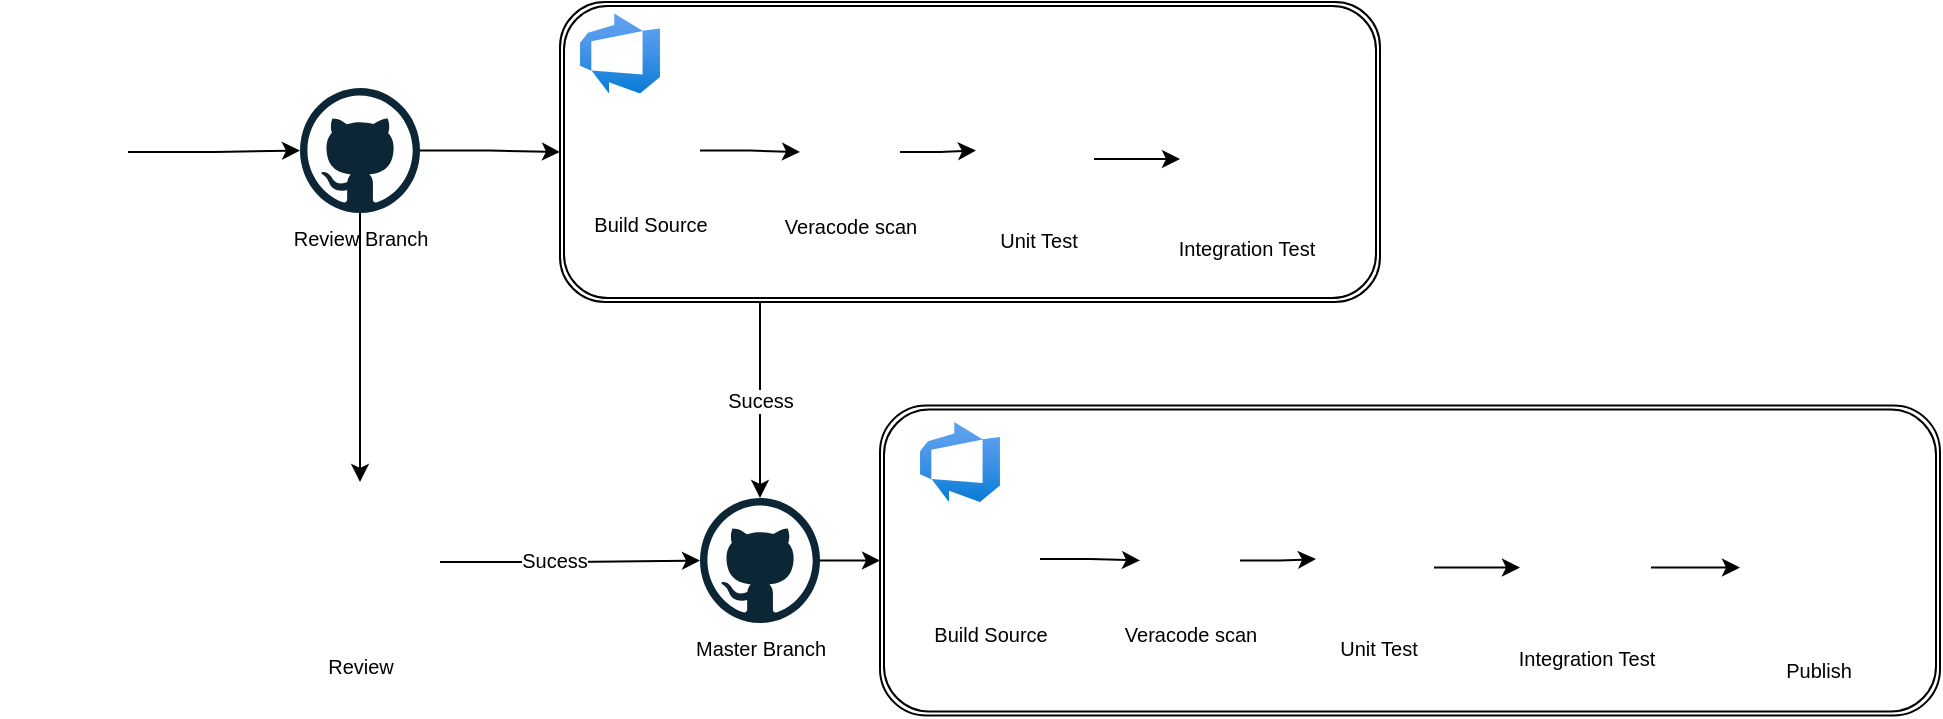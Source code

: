 <mxfile version="15.5.5" type="github">
  <diagram id="Ej70ZjaEq2M4L3pgRUde" name="Page-1">
    <mxGraphModel dx="1422" dy="705" grid="1" gridSize="10" guides="1" tooltips="1" connect="1" arrows="1" fold="1" page="1" pageScale="1" pageWidth="850" pageHeight="1100" math="0" shadow="0">
      <root>
        <mxCell id="0" />
        <mxCell id="1" parent="0" />
        <mxCell id="VzXeBZxzgqzsdJ8qDBCJ-18" style="edgeStyle=orthogonalEdgeStyle;rounded=0;orthogonalLoop=1;jettySize=auto;html=1;fontSize=10;" edge="1" parent="1" source="VzXeBZxzgqzsdJ8qDBCJ-8" target="VzXeBZxzgqzsdJ8qDBCJ-17">
          <mxGeometry relative="1" as="geometry" />
        </mxCell>
        <mxCell id="VzXeBZxzgqzsdJ8qDBCJ-8" value="" style="shape=image;html=1;verticalAlign=top;verticalLabelPosition=bottom;labelBackgroundColor=#ffffff;imageAspect=0;aspect=fixed;image=https://cdn4.iconfinder.com/data/icons/thin-line-icons-for-seo-and-development-1/64/seo_programming-128.png;fontSize=10;" vertex="1" parent="1">
          <mxGeometry x="100" y="173" width="64" height="64" as="geometry" />
        </mxCell>
        <mxCell id="VzXeBZxzgqzsdJ8qDBCJ-21" style="edgeStyle=orthogonalEdgeStyle;rounded=0;orthogonalLoop=1;jettySize=auto;html=1;entryX=0;entryY=0.5;entryDx=0;entryDy=0;fontSize=10;" edge="1" parent="1" source="VzXeBZxzgqzsdJ8qDBCJ-17" target="VzXeBZxzgqzsdJ8qDBCJ-19">
          <mxGeometry relative="1" as="geometry" />
        </mxCell>
        <mxCell id="VzXeBZxzgqzsdJ8qDBCJ-26" style="edgeStyle=orthogonalEdgeStyle;rounded=0;orthogonalLoop=1;jettySize=auto;html=1;fontSize=10;" edge="1" parent="1" source="VzXeBZxzgqzsdJ8qDBCJ-17" target="VzXeBZxzgqzsdJ8qDBCJ-25">
          <mxGeometry relative="1" as="geometry" />
        </mxCell>
        <mxCell id="VzXeBZxzgqzsdJ8qDBCJ-17" value="Review Branch" style="dashed=0;outlineConnect=0;html=1;align=center;labelPosition=center;verticalLabelPosition=bottom;verticalAlign=top;shape=mxgraph.weblogos.github;fontSize=10;" vertex="1" parent="1">
          <mxGeometry x="250" y="173" width="60" height="62.5" as="geometry" />
        </mxCell>
        <mxCell id="VzXeBZxzgqzsdJ8qDBCJ-37" value="Sucess" style="edgeStyle=orthogonalEdgeStyle;rounded=0;orthogonalLoop=1;jettySize=auto;html=1;fontSize=10;" edge="1" parent="1" source="VzXeBZxzgqzsdJ8qDBCJ-19" target="VzXeBZxzgqzsdJ8qDBCJ-36">
          <mxGeometry relative="1" as="geometry">
            <Array as="points">
              <mxPoint x="480" y="310" />
              <mxPoint x="480" y="310" />
            </Array>
          </mxGeometry>
        </mxCell>
        <mxCell id="VzXeBZxzgqzsdJ8qDBCJ-19" value="" style="shape=ext;double=1;rounded=1;whiteSpace=wrap;html=1;fontSize=10;" vertex="1" parent="1">
          <mxGeometry x="380" y="130" width="410" height="150" as="geometry" />
        </mxCell>
        <mxCell id="VzXeBZxzgqzsdJ8qDBCJ-24" style="edgeStyle=orthogonalEdgeStyle;rounded=0;orthogonalLoop=1;jettySize=auto;html=1;entryX=0;entryY=0.5;entryDx=0;entryDy=0;fontSize=10;" edge="1" parent="1" source="VzXeBZxzgqzsdJ8qDBCJ-22" target="VzXeBZxzgqzsdJ8qDBCJ-23">
          <mxGeometry relative="1" as="geometry" />
        </mxCell>
        <mxCell id="VzXeBZxzgqzsdJ8qDBCJ-22" value="Build Source" style="shape=image;html=1;verticalAlign=top;verticalLabelPosition=bottom;labelBackgroundColor=#ffffff;imageAspect=0;aspect=fixed;image=https://cdn3.iconfinder.com/data/icons/filled-construction-1/64/Artboard_18-128.png;fontSize=10;" vertex="1" parent="1">
          <mxGeometry x="400" y="179.25" width="50" height="50" as="geometry" />
        </mxCell>
        <mxCell id="VzXeBZxzgqzsdJ8qDBCJ-28" style="edgeStyle=orthogonalEdgeStyle;rounded=0;orthogonalLoop=1;jettySize=auto;html=1;fontSize=10;" edge="1" parent="1" source="VzXeBZxzgqzsdJ8qDBCJ-23">
          <mxGeometry relative="1" as="geometry">
            <mxPoint x="588" y="204.3" as="targetPoint" />
          </mxGeometry>
        </mxCell>
        <mxCell id="VzXeBZxzgqzsdJ8qDBCJ-23" value="Veracode scan" style="shape=image;html=1;verticalAlign=top;verticalLabelPosition=bottom;labelBackgroundColor=#ffffff;imageAspect=0;aspect=fixed;image=https://cdn2.iconfinder.com/data/icons/analytic-investment-and-balanced-scorecard/512/433_3d_dimensional_holographic_scan_scanner_3d_print_printing-128.png;fontSize=10;" vertex="1" parent="1">
          <mxGeometry x="500" y="180" width="50" height="50" as="geometry" />
        </mxCell>
        <mxCell id="VzXeBZxzgqzsdJ8qDBCJ-38" style="edgeStyle=orthogonalEdgeStyle;rounded=0;orthogonalLoop=1;jettySize=auto;html=1;fontSize=10;" edge="1" parent="1" source="VzXeBZxzgqzsdJ8qDBCJ-25" target="VzXeBZxzgqzsdJ8qDBCJ-36">
          <mxGeometry relative="1" as="geometry" />
        </mxCell>
        <mxCell id="VzXeBZxzgqzsdJ8qDBCJ-40" value="Sucess" style="edgeLabel;html=1;align=center;verticalAlign=middle;resizable=0;points=[];fontSize=10;" vertex="1" connectable="0" parent="VzXeBZxzgqzsdJ8qDBCJ-38">
          <mxGeometry x="-0.131" y="1" relative="1" as="geometry">
            <mxPoint as="offset" />
          </mxGeometry>
        </mxCell>
        <mxCell id="VzXeBZxzgqzsdJ8qDBCJ-25" value="Review" style="shape=image;html=1;verticalAlign=top;verticalLabelPosition=bottom;labelBackgroundColor=#ffffff;imageAspect=0;aspect=fixed;image=https://cdn3.iconfinder.com/data/icons/customer-support-24/64/customer-satisfaction-system-review-evaluation-128.png;fontSize=10;" vertex="1" parent="1">
          <mxGeometry x="240" y="370" width="80" height="80" as="geometry" />
        </mxCell>
        <mxCell id="VzXeBZxzgqzsdJ8qDBCJ-35" style="edgeStyle=orthogonalEdgeStyle;rounded=0;orthogonalLoop=1;jettySize=auto;html=1;entryX=0;entryY=0.5;entryDx=0;entryDy=0;fontSize=10;" edge="1" parent="1" source="VzXeBZxzgqzsdJ8qDBCJ-29" target="VzXeBZxzgqzsdJ8qDBCJ-32">
          <mxGeometry relative="1" as="geometry" />
        </mxCell>
        <mxCell id="VzXeBZxzgqzsdJ8qDBCJ-29" value="Unit Test" style="shape=image;html=1;verticalAlign=top;verticalLabelPosition=bottom;labelBackgroundColor=#ffffff;imageAspect=0;aspect=fixed;image=https://cdn0.iconfinder.com/data/icons/gcons-2/21/test1-128.png;fontSize=10;" vertex="1" parent="1">
          <mxGeometry x="590" y="180" width="57" height="57" as="geometry" />
        </mxCell>
        <mxCell id="VzXeBZxzgqzsdJ8qDBCJ-32" value="Integration Test" style="shape=image;html=1;verticalAlign=top;verticalLabelPosition=bottom;labelBackgroundColor=#ffffff;imageAspect=0;aspect=fixed;image=https://cdn0.iconfinder.com/data/icons/font-awesome-solid-vol-1/640/cogs-128.png;fontSize=10;" vertex="1" parent="1">
          <mxGeometry x="690" y="175.75" width="65.5" height="65.5" as="geometry" />
        </mxCell>
        <mxCell id="VzXeBZxzgqzsdJ8qDBCJ-62" style="edgeStyle=orthogonalEdgeStyle;rounded=0;orthogonalLoop=1;jettySize=auto;html=1;fontSize=10;" edge="1" parent="1" source="VzXeBZxzgqzsdJ8qDBCJ-36" target="VzXeBZxzgqzsdJ8qDBCJ-53">
          <mxGeometry relative="1" as="geometry" />
        </mxCell>
        <mxCell id="VzXeBZxzgqzsdJ8qDBCJ-36" value="Master Branch" style="dashed=0;outlineConnect=0;html=1;align=center;labelPosition=center;verticalLabelPosition=bottom;verticalAlign=top;shape=mxgraph.weblogos.github;fontSize=10;" vertex="1" parent="1">
          <mxGeometry x="450" y="378" width="60" height="62.5" as="geometry" />
        </mxCell>
        <mxCell id="VzXeBZxzgqzsdJ8qDBCJ-41" value="" style="aspect=fixed;html=1;points=[];align=center;image;fontSize=12;image=img/lib/azure2/devops/Azure_DevOps.svg;" vertex="1" parent="1">
          <mxGeometry x="390" y="135.75" width="40" height="40" as="geometry" />
        </mxCell>
        <mxCell id="VzXeBZxzgqzsdJ8qDBCJ-53" value="" style="shape=ext;double=1;rounded=1;whiteSpace=wrap;html=1;fontSize=10;" vertex="1" parent="1">
          <mxGeometry x="540" y="331.75" width="530" height="155" as="geometry" />
        </mxCell>
        <mxCell id="VzXeBZxzgqzsdJ8qDBCJ-54" style="edgeStyle=orthogonalEdgeStyle;rounded=0;orthogonalLoop=1;jettySize=auto;html=1;entryX=0;entryY=0.5;entryDx=0;entryDy=0;fontSize=10;" edge="1" parent="1" source="VzXeBZxzgqzsdJ8qDBCJ-55" target="VzXeBZxzgqzsdJ8qDBCJ-57">
          <mxGeometry relative="1" as="geometry" />
        </mxCell>
        <mxCell id="VzXeBZxzgqzsdJ8qDBCJ-55" value="Build Source" style="shape=image;html=1;verticalAlign=top;verticalLabelPosition=bottom;labelBackgroundColor=#ffffff;imageAspect=0;aspect=fixed;image=https://cdn3.iconfinder.com/data/icons/filled-construction-1/64/Artboard_18-128.png;fontSize=10;" vertex="1" parent="1">
          <mxGeometry x="570" y="383.5" width="50" height="50" as="geometry" />
        </mxCell>
        <mxCell id="VzXeBZxzgqzsdJ8qDBCJ-56" style="edgeStyle=orthogonalEdgeStyle;rounded=0;orthogonalLoop=1;jettySize=auto;html=1;fontSize=10;" edge="1" parent="1" source="VzXeBZxzgqzsdJ8qDBCJ-57">
          <mxGeometry relative="1" as="geometry">
            <mxPoint x="758" y="408.55" as="targetPoint" />
          </mxGeometry>
        </mxCell>
        <mxCell id="VzXeBZxzgqzsdJ8qDBCJ-57" value="Veracode scan" style="shape=image;html=1;verticalAlign=top;verticalLabelPosition=bottom;labelBackgroundColor=#ffffff;imageAspect=0;aspect=fixed;image=https://cdn2.iconfinder.com/data/icons/analytic-investment-and-balanced-scorecard/512/433_3d_dimensional_holographic_scan_scanner_3d_print_printing-128.png;fontSize=10;" vertex="1" parent="1">
          <mxGeometry x="670" y="384.25" width="50" height="50" as="geometry" />
        </mxCell>
        <mxCell id="VzXeBZxzgqzsdJ8qDBCJ-58" style="edgeStyle=orthogonalEdgeStyle;rounded=0;orthogonalLoop=1;jettySize=auto;html=1;entryX=0;entryY=0.5;entryDx=0;entryDy=0;fontSize=10;" edge="1" parent="1" source="VzXeBZxzgqzsdJ8qDBCJ-59" target="VzXeBZxzgqzsdJ8qDBCJ-60">
          <mxGeometry relative="1" as="geometry" />
        </mxCell>
        <mxCell id="VzXeBZxzgqzsdJ8qDBCJ-59" value="Unit Test" style="shape=image;html=1;verticalAlign=top;verticalLabelPosition=bottom;labelBackgroundColor=#ffffff;imageAspect=0;aspect=fixed;image=https://cdn0.iconfinder.com/data/icons/gcons-2/21/test1-128.png;fontSize=10;" vertex="1" parent="1">
          <mxGeometry x="760" y="384.25" width="57" height="57" as="geometry" />
        </mxCell>
        <mxCell id="VzXeBZxzgqzsdJ8qDBCJ-66" style="edgeStyle=orthogonalEdgeStyle;rounded=0;orthogonalLoop=1;jettySize=auto;html=1;fontSize=10;" edge="1" parent="1" source="VzXeBZxzgqzsdJ8qDBCJ-60" target="VzXeBZxzgqzsdJ8qDBCJ-64">
          <mxGeometry relative="1" as="geometry" />
        </mxCell>
        <mxCell id="VzXeBZxzgqzsdJ8qDBCJ-60" value="Integration Test" style="shape=image;html=1;verticalAlign=top;verticalLabelPosition=bottom;labelBackgroundColor=#ffffff;imageAspect=0;aspect=fixed;image=https://cdn0.iconfinder.com/data/icons/font-awesome-solid-vol-1/640/cogs-128.png;fontSize=10;" vertex="1" parent="1">
          <mxGeometry x="860" y="380" width="65.5" height="65.5" as="geometry" />
        </mxCell>
        <mxCell id="VzXeBZxzgqzsdJ8qDBCJ-61" value="" style="aspect=fixed;html=1;points=[];align=center;image;fontSize=12;image=img/lib/azure2/devops/Azure_DevOps.svg;" vertex="1" parent="1">
          <mxGeometry x="560" y="340" width="40" height="40" as="geometry" />
        </mxCell>
        <mxCell id="VzXeBZxzgqzsdJ8qDBCJ-64" value="Publish" style="shape=image;html=1;verticalAlign=top;verticalLabelPosition=bottom;labelBackgroundColor=#ffffff;imageAspect=0;aspect=fixed;image=https://cdn3.iconfinder.com/data/icons/software-engineering-and-video-gaming/512/602_Launch_mission_shuttle_startup_publish-128.png;fontSize=10;" vertex="1" parent="1">
          <mxGeometry x="970" y="374" width="77.5" height="77.5" as="geometry" />
        </mxCell>
      </root>
    </mxGraphModel>
  </diagram>
</mxfile>
